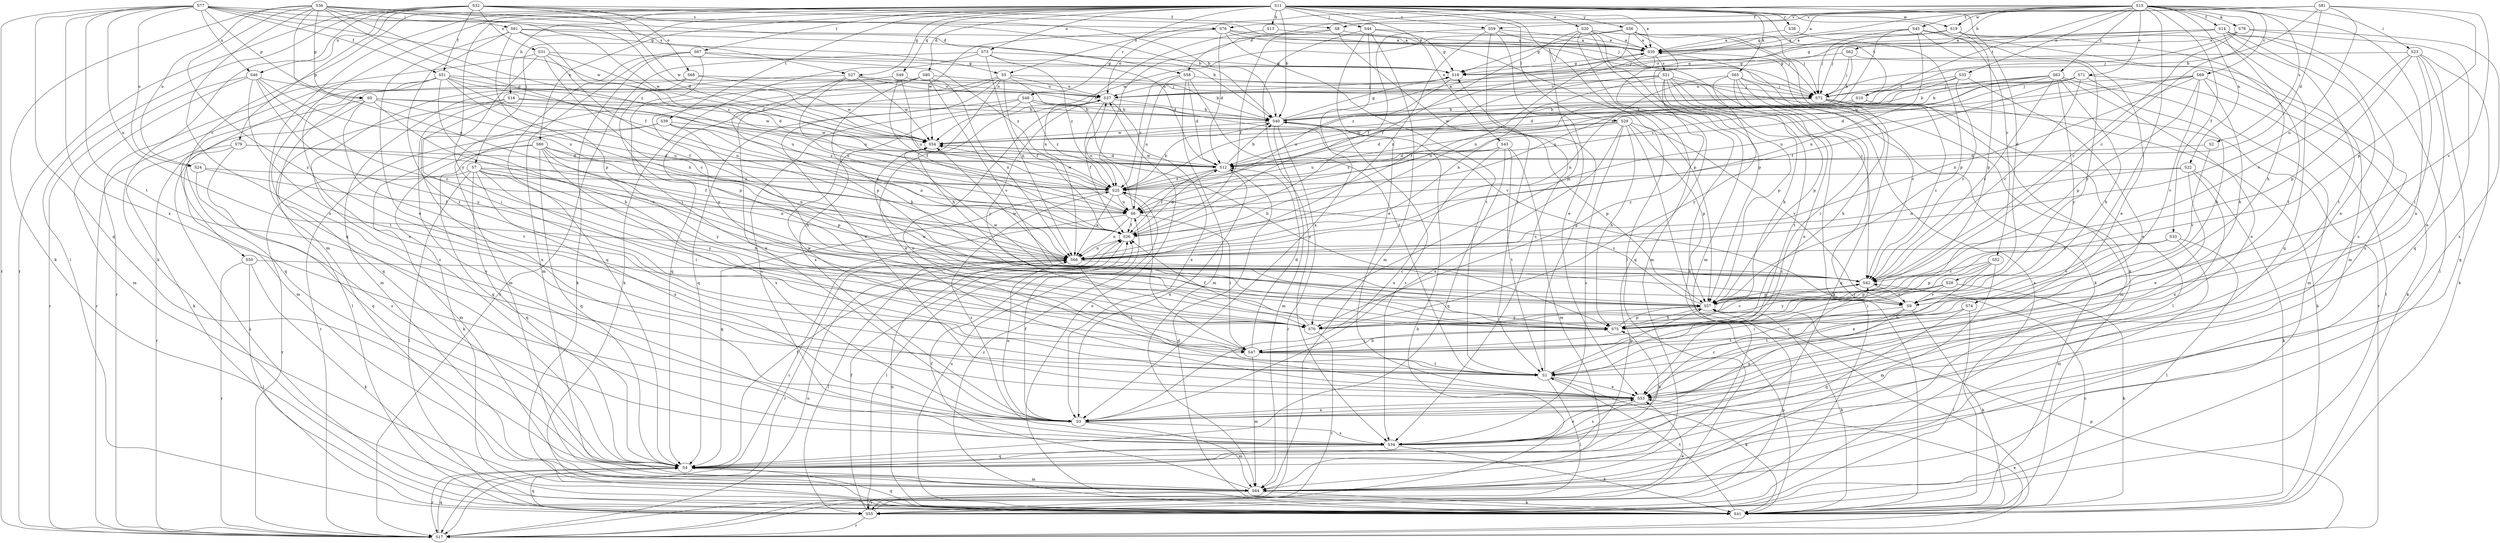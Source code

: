 strict digraph  {
S11;
S15;
S32;
S77;
S36;
S81;
S30;
S40;
S50;
S69;
S42;
S28;
S80;
S58;
S12;
S20;
S43;
S71;
S53;
S33;
S14;
S8;
S51;
S26;
S27;
S18;
S16;
S13;
S62;
S75;
S23;
S74;
S61;
S47;
S7;
S44;
S72;
S65;
S78;
S41;
S29;
S55;
S64;
S60;
S66;
S73;
S35;
S31;
S68;
S37;
S79;
S0;
S57;
S49;
S4;
S48;
S38;
S17;
S2;
S5;
S21;
S34;
S39;
S67;
S10;
S45;
S1;
S46;
S24;
S6;
S52;
S59;
S76;
S9;
S19;
S54;
S22;
S3;
S56;
S70;
S63;
S25;
S11 -> S30  [label=a];
S11 -> S40  [label=b];
S11 -> S50  [label=c];
S11 -> S28  [label=d];
S11 -> S80  [label=d];
S11 -> S20  [label=e];
S11 -> S43  [label=e];
S11 -> S27  [label=g];
S11 -> S16  [label=h];
S11 -> S13  [label=h];
S11 -> S7  [label=j];
S11 -> S44  [label=j];
S11 -> S65  [label=k];
S11 -> S29  [label=l];
S11 -> S55  [label=l];
S11 -> S64  [label=m];
S11 -> S60  [label=n];
S11 -> S73  [label=o];
S11 -> S49  [label=q];
S11 -> S4  [label=q];
S11 -> S48  [label=r];
S11 -> S38  [label=r];
S11 -> S39  [label=t];
S11 -> S67  [label=t];
S11 -> S10  [label=t];
S11 -> S52  [label=v];
S11 -> S59  [label=v];
S11 -> S19  [label=w];
S11 -> S56  [label=y];
S11 -> S70  [label=y];
S15 -> S69  [label=c];
S15 -> S42  [label=c];
S15 -> S58  [label=d];
S15 -> S71  [label=e];
S15 -> S33  [label=f];
S15 -> S14  [label=f];
S15 -> S8  [label=f];
S15 -> S62  [label=h];
S15 -> S23  [label=i];
S15 -> S74  [label=i];
S15 -> S78  [label=k];
S15 -> S35  [label=o];
S15 -> S2  [label=s];
S15 -> S5  [label=s];
S15 -> S10  [label=t];
S15 -> S45  [label=t];
S15 -> S59  [label=v];
S15 -> S19  [label=w];
S15 -> S22  [label=x];
S15 -> S3  [label=x];
S15 -> S63  [label=z];
S32 -> S40  [label=b];
S32 -> S8  [label=f];
S32 -> S51  [label=f];
S32 -> S72  [label=j];
S32 -> S41  [label=k];
S32 -> S55  [label=l];
S32 -> S31  [label=o];
S32 -> S68  [label=o];
S32 -> S79  [label=p];
S32 -> S17  [label=r];
S32 -> S46  [label=u];
S32 -> S54  [label=w];
S77 -> S51  [label=f];
S77 -> S27  [label=g];
S77 -> S66  [label=n];
S77 -> S0  [label=p];
S77 -> S4  [label=q];
S77 -> S17  [label=r];
S77 -> S5  [label=s];
S77 -> S1  [label=t];
S77 -> S46  [label=u];
S77 -> S24  [label=u];
S77 -> S76  [label=v];
S77 -> S54  [label=w];
S77 -> S3  [label=x];
S36 -> S40  [label=b];
S36 -> S58  [label=d];
S36 -> S12  [label=d];
S36 -> S26  [label=f];
S36 -> S61  [label=i];
S36 -> S41  [label=k];
S36 -> S66  [label=n];
S36 -> S0  [label=p];
S36 -> S24  [label=u];
S36 -> S3  [label=x];
S36 -> S70  [label=y];
S36 -> S25  [label=z];
S81 -> S30  [label=a];
S81 -> S40  [label=b];
S81 -> S12  [label=d];
S81 -> S18  [label=g];
S81 -> S66  [label=n];
S81 -> S57  [label=p];
S81 -> S76  [label=v];
S81 -> S9  [label=v];
S30 -> S18  [label=g];
S30 -> S41  [label=k];
S30 -> S4  [label=q];
S30 -> S21  [label=s];
S30 -> S25  [label=z];
S40 -> S30  [label=a];
S40 -> S18  [label=g];
S40 -> S64  [label=m];
S40 -> S57  [label=p];
S40 -> S17  [label=r];
S40 -> S34  [label=s];
S40 -> S54  [label=w];
S50 -> S42  [label=c];
S50 -> S41  [label=k];
S50 -> S55  [label=l];
S50 -> S17  [label=r];
S69 -> S12  [label=d];
S69 -> S75  [label=h];
S69 -> S72  [label=j];
S69 -> S41  [label=k];
S69 -> S66  [label=n];
S69 -> S57  [label=p];
S69 -> S6  [label=u];
S69 -> S9  [label=v];
S42 -> S57  [label=p];
S42 -> S9  [label=v];
S42 -> S54  [label=w];
S28 -> S41  [label=k];
S28 -> S57  [label=p];
S28 -> S9  [label=v];
S28 -> S70  [label=y];
S80 -> S75  [label=h];
S80 -> S64  [label=m];
S80 -> S66  [label=n];
S80 -> S37  [label=o];
S80 -> S9  [label=v];
S80 -> S70  [label=y];
S58 -> S12  [label=d];
S58 -> S72  [label=j];
S58 -> S64  [label=m];
S58 -> S1  [label=t];
S58 -> S6  [label=u];
S58 -> S25  [label=z];
S12 -> S40  [label=b];
S12 -> S26  [label=f];
S12 -> S54  [label=w];
S12 -> S3  [label=x];
S12 -> S25  [label=z];
S20 -> S30  [label=a];
S20 -> S26  [label=f];
S20 -> S72  [label=j];
S20 -> S41  [label=k];
S20 -> S64  [label=m];
S20 -> S57  [label=p];
S20 -> S70  [label=y];
S43 -> S12  [label=d];
S43 -> S64  [label=m];
S43 -> S4  [label=q];
S43 -> S1  [label=t];
S43 -> S3  [label=x];
S43 -> S25  [label=z];
S71 -> S40  [label=b];
S71 -> S42  [label=c];
S71 -> S26  [label=f];
S71 -> S75  [label=h];
S71 -> S55  [label=l];
S71 -> S37  [label=o];
S71 -> S54  [label=w];
S53 -> S37  [label=o];
S53 -> S34  [label=s];
S53 -> S3  [label=x];
S33 -> S55  [label=l];
S33 -> S64  [label=m];
S33 -> S66  [label=n];
S33 -> S9  [label=v];
S14 -> S30  [label=a];
S14 -> S53  [label=e];
S14 -> S18  [label=g];
S14 -> S75  [label=h];
S14 -> S55  [label=l];
S14 -> S37  [label=o];
S14 -> S34  [label=s];
S14 -> S1  [label=t];
S8 -> S30  [label=a];
S8 -> S26  [label=f];
S8 -> S1  [label=t];
S8 -> S25  [label=z];
S51 -> S12  [label=d];
S51 -> S53  [label=e];
S51 -> S26  [label=f];
S51 -> S75  [label=h];
S51 -> S66  [label=n];
S51 -> S37  [label=o];
S51 -> S4  [label=q];
S51 -> S17  [label=r];
S51 -> S6  [label=u];
S26 -> S12  [label=d];
S26 -> S55  [label=l];
S26 -> S66  [label=n];
S27 -> S40  [label=b];
S27 -> S37  [label=o];
S27 -> S57  [label=p];
S27 -> S34  [label=s];
S27 -> S6  [label=u];
S27 -> S54  [label=w];
S18 -> S37  [label=o];
S18 -> S6  [label=u];
S16 -> S40  [label=b];
S16 -> S55  [label=l];
S16 -> S34  [label=s];
S16 -> S6  [label=u];
S16 -> S3  [label=x];
S13 -> S30  [label=a];
S13 -> S66  [label=n];
S62 -> S40  [label=b];
S62 -> S18  [label=g];
S62 -> S72  [label=j];
S62 -> S34  [label=s];
S75 -> S47  [label=i];
S75 -> S57  [label=p];
S75 -> S54  [label=w];
S23 -> S42  [label=c];
S23 -> S53  [label=e];
S23 -> S18  [label=g];
S23 -> S47  [label=i];
S23 -> S41  [label=k];
S23 -> S57  [label=p];
S23 -> S4  [label=q];
S74 -> S75  [label=h];
S74 -> S55  [label=l];
S74 -> S4  [label=q];
S74 -> S1  [label=t];
S61 -> S30  [label=a];
S61 -> S40  [label=b];
S61 -> S53  [label=e];
S61 -> S57  [label=p];
S61 -> S1  [label=t];
S61 -> S54  [label=w];
S61 -> S25  [label=z];
S47 -> S12  [label=d];
S47 -> S75  [label=h];
S47 -> S64  [label=m];
S47 -> S1  [label=t];
S47 -> S54  [label=w];
S7 -> S75  [label=h];
S7 -> S47  [label=i];
S7 -> S55  [label=l];
S7 -> S66  [label=n];
S7 -> S4  [label=q];
S7 -> S17  [label=r];
S7 -> S3  [label=x];
S7 -> S70  [label=y];
S7 -> S25  [label=z];
S44 -> S30  [label=a];
S44 -> S53  [label=e];
S44 -> S18  [label=g];
S44 -> S64  [label=m];
S44 -> S34  [label=s];
S44 -> S3  [label=x];
S72 -> S40  [label=b];
S72 -> S42  [label=c];
S72 -> S75  [label=h];
S72 -> S41  [label=k];
S72 -> S55  [label=l];
S72 -> S4  [label=q];
S72 -> S54  [label=w];
S65 -> S42  [label=c];
S65 -> S47  [label=i];
S65 -> S72  [label=j];
S65 -> S55  [label=l];
S65 -> S66  [label=n];
S65 -> S57  [label=p];
S65 -> S70  [label=y];
S78 -> S30  [label=a];
S78 -> S42  [label=c];
S78 -> S72  [label=j];
S78 -> S4  [label=q];
S78 -> S34  [label=s];
S41 -> S30  [label=a];
S41 -> S42  [label=c];
S41 -> S12  [label=d];
S41 -> S66  [label=n];
S41 -> S37  [label=o];
S41 -> S4  [label=q];
S41 -> S1  [label=t];
S41 -> S6  [label=u];
S41 -> S25  [label=z];
S29 -> S12  [label=d];
S29 -> S75  [label=h];
S29 -> S57  [label=p];
S29 -> S17  [label=r];
S29 -> S34  [label=s];
S29 -> S6  [label=u];
S29 -> S9  [label=v];
S29 -> S54  [label=w];
S29 -> S3  [label=x];
S55 -> S53  [label=e];
S55 -> S26  [label=f];
S55 -> S57  [label=p];
S55 -> S4  [label=q];
S55 -> S17  [label=r];
S64 -> S26  [label=f];
S64 -> S41  [label=k];
S64 -> S55  [label=l];
S60 -> S12  [label=d];
S60 -> S41  [label=k];
S60 -> S64  [label=m];
S60 -> S66  [label=n];
S60 -> S57  [label=p];
S60 -> S4  [label=q];
S60 -> S3  [label=x];
S60 -> S70  [label=y];
S66 -> S42  [label=c];
S66 -> S55  [label=l];
S66 -> S17  [label=r];
S66 -> S1  [label=t];
S73 -> S12  [label=d];
S73 -> S18  [label=g];
S73 -> S41  [label=k];
S73 -> S66  [label=n];
S73 -> S17  [label=r];
S73 -> S25  [label=z];
S35 -> S42  [label=c];
S35 -> S12  [label=d];
S35 -> S53  [label=e];
S35 -> S72  [label=j];
S35 -> S6  [label=u];
S31 -> S42  [label=c];
S31 -> S12  [label=d];
S31 -> S18  [label=g];
S31 -> S47  [label=i];
S31 -> S66  [label=n];
S31 -> S17  [label=r];
S68 -> S72  [label=j];
S68 -> S57  [label=p];
S68 -> S4  [label=q];
S68 -> S54  [label=w];
S37 -> S40  [label=b];
S37 -> S53  [label=e];
S37 -> S26  [label=f];
S37 -> S3  [label=x];
S37 -> S70  [label=y];
S79 -> S12  [label=d];
S79 -> S26  [label=f];
S79 -> S41  [label=k];
S79 -> S4  [label=q];
S79 -> S17  [label=r];
S0 -> S40  [label=b];
S0 -> S41  [label=k];
S0 -> S64  [label=m];
S0 -> S1  [label=t];
S0 -> S6  [label=u];
S0 -> S9  [label=v];
S0 -> S54  [label=w];
S57 -> S75  [label=h];
S57 -> S41  [label=k];
S57 -> S54  [label=w];
S57 -> S70  [label=y];
S57 -> S25  [label=z];
S49 -> S26  [label=f];
S49 -> S72  [label=j];
S49 -> S64  [label=m];
S49 -> S6  [label=u];
S4 -> S26  [label=f];
S4 -> S64  [label=m];
S4 -> S17  [label=r];
S48 -> S40  [label=b];
S48 -> S75  [label=h];
S48 -> S4  [label=q];
S48 -> S34  [label=s];
S48 -> S3  [label=x];
S48 -> S25  [label=z];
S38 -> S30  [label=a];
S38 -> S57  [label=p];
S17 -> S40  [label=b];
S17 -> S53  [label=e];
S17 -> S66  [label=n];
S17 -> S57  [label=p];
S17 -> S4  [label=q];
S2 -> S12  [label=d];
S2 -> S9  [label=v];
S5 -> S40  [label=b];
S5 -> S53  [label=e];
S5 -> S26  [label=f];
S5 -> S75  [label=h];
S5 -> S37  [label=o];
S5 -> S4  [label=q];
S5 -> S9  [label=v];
S5 -> S3  [label=x];
S21 -> S53  [label=e];
S21 -> S26  [label=f];
S21 -> S75  [label=h];
S21 -> S41  [label=k];
S21 -> S66  [label=n];
S21 -> S37  [label=o];
S21 -> S57  [label=p];
S21 -> S17  [label=r];
S21 -> S1  [label=t];
S21 -> S70  [label=y];
S34 -> S53  [label=e];
S34 -> S75  [label=h];
S34 -> S41  [label=k];
S34 -> S4  [label=q];
S34 -> S25  [label=z];
S39 -> S75  [label=h];
S39 -> S66  [label=n];
S39 -> S4  [label=q];
S39 -> S17  [label=r];
S39 -> S54  [label=w];
S39 -> S25  [label=z];
S67 -> S18  [label=g];
S67 -> S47  [label=i];
S67 -> S41  [label=k];
S67 -> S64  [label=m];
S67 -> S4  [label=q];
S67 -> S25  [label=z];
S10 -> S40  [label=b];
S10 -> S64  [label=m];
S10 -> S6  [label=u];
S45 -> S30  [label=a];
S45 -> S53  [label=e];
S45 -> S72  [label=j];
S45 -> S64  [label=m];
S45 -> S66  [label=n];
S45 -> S70  [label=y];
S45 -> S25  [label=z];
S1 -> S53  [label=e];
S1 -> S18  [label=g];
S1 -> S41  [label=k];
S1 -> S55  [label=l];
S1 -> S57  [label=p];
S46 -> S42  [label=c];
S46 -> S64  [label=m];
S46 -> S37  [label=o];
S46 -> S17  [label=r];
S46 -> S1  [label=t];
S46 -> S6  [label=u];
S46 -> S70  [label=y];
S24 -> S26  [label=f];
S24 -> S34  [label=s];
S24 -> S25  [label=z];
S6 -> S26  [label=f];
S6 -> S47  [label=i];
S6 -> S66  [label=n];
S6 -> S37  [label=o];
S6 -> S17  [label=r];
S52 -> S42  [label=c];
S52 -> S53  [label=e];
S52 -> S47  [label=i];
S52 -> S64  [label=m];
S52 -> S57  [label=p];
S59 -> S30  [label=a];
S59 -> S42  [label=c];
S59 -> S53  [label=e];
S59 -> S26  [label=f];
S59 -> S66  [label=n];
S59 -> S34  [label=s];
S76 -> S30  [label=a];
S76 -> S12  [label=d];
S76 -> S72  [label=j];
S76 -> S37  [label=o];
S76 -> S57  [label=p];
S76 -> S1  [label=t];
S76 -> S54  [label=w];
S9 -> S47  [label=i];
S9 -> S41  [label=k];
S9 -> S1  [label=t];
S9 -> S3  [label=x];
S19 -> S30  [label=a];
S19 -> S72  [label=j];
S19 -> S37  [label=o];
S19 -> S57  [label=p];
S19 -> S4  [label=q];
S19 -> S1  [label=t];
S54 -> S12  [label=d];
S22 -> S53  [label=e];
S22 -> S41  [label=k];
S22 -> S66  [label=n];
S22 -> S3  [label=x];
S22 -> S25  [label=z];
S3 -> S42  [label=c];
S3 -> S26  [label=f];
S3 -> S64  [label=m];
S3 -> S66  [label=n];
S3 -> S34  [label=s];
S56 -> S30  [label=a];
S56 -> S18  [label=g];
S56 -> S72  [label=j];
S56 -> S41  [label=k];
S56 -> S64  [label=m];
S56 -> S66  [label=n];
S56 -> S54  [label=w];
S70 -> S42  [label=c];
S70 -> S26  [label=f];
S70 -> S17  [label=r];
S63 -> S40  [label=b];
S63 -> S42  [label=c];
S63 -> S12  [label=d];
S63 -> S53  [label=e];
S63 -> S75  [label=h];
S63 -> S72  [label=j];
S63 -> S64  [label=m];
S63 -> S70  [label=y];
S63 -> S25  [label=z];
S25 -> S40  [label=b];
S25 -> S47  [label=i];
S25 -> S66  [label=n];
S25 -> S4  [label=q];
S25 -> S6  [label=u];
S25 -> S54  [label=w];
}
